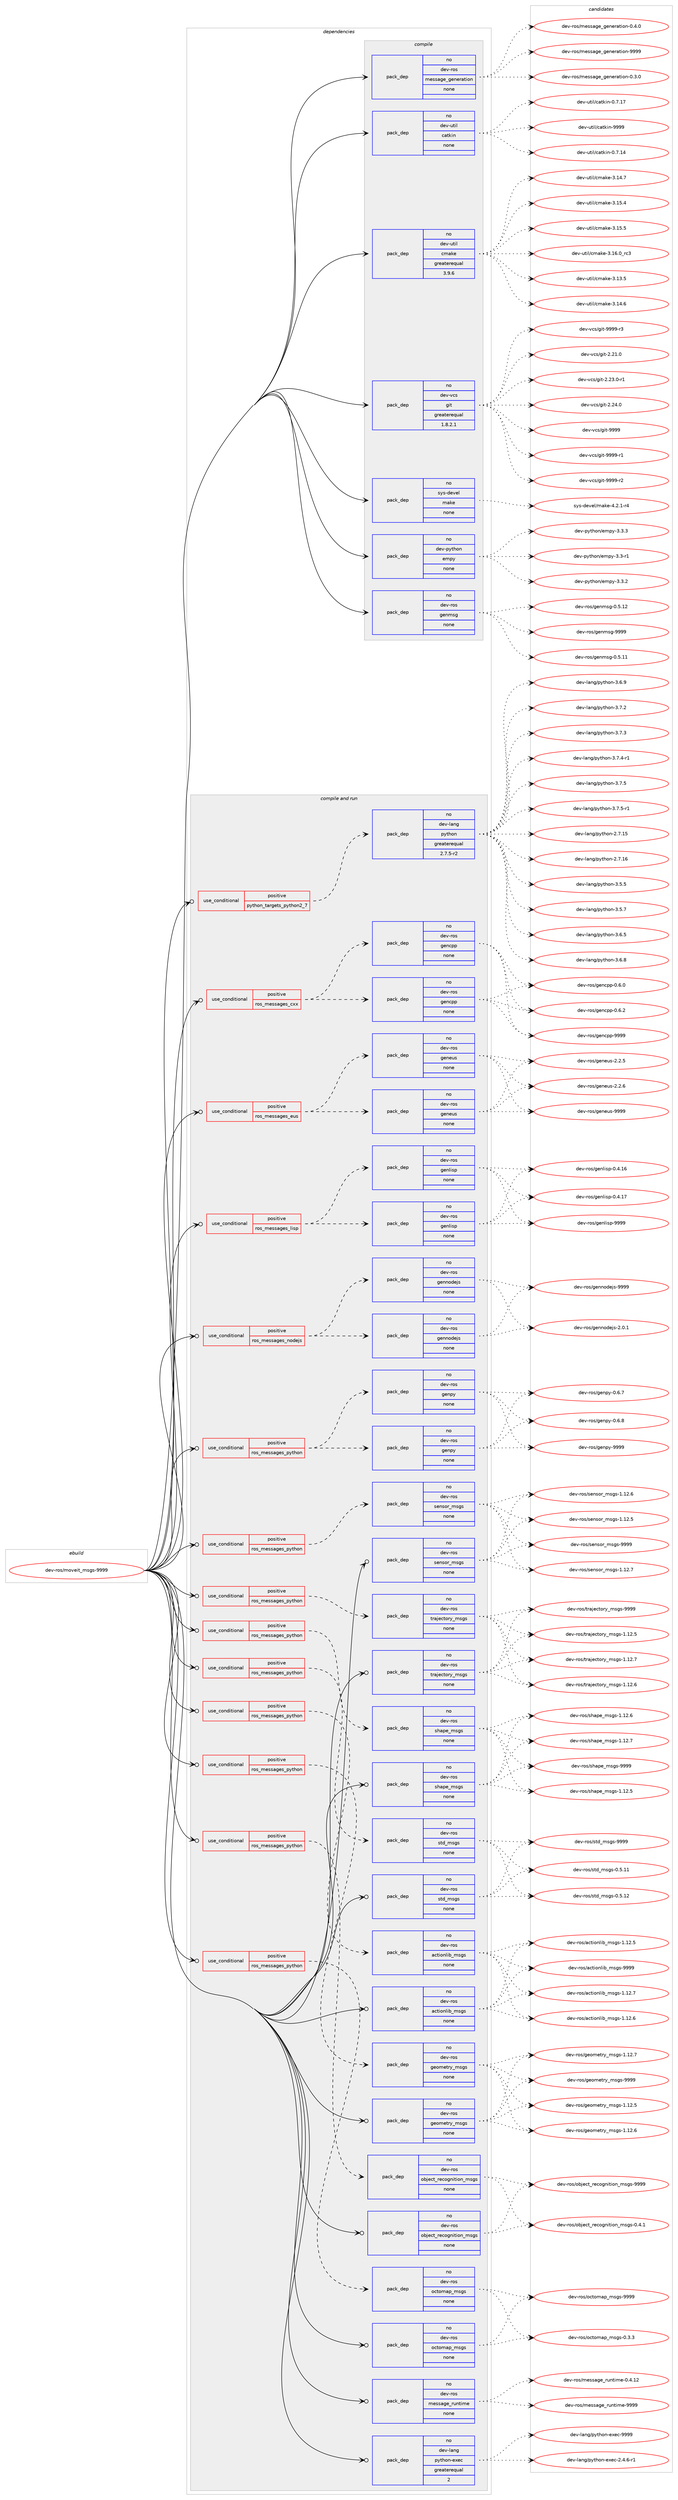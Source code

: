 digraph prolog {

# *************
# Graph options
# *************

newrank=true;
concentrate=true;
compound=true;
graph [rankdir=LR,fontname=Helvetica,fontsize=10,ranksep=1.5];#, ranksep=2.5, nodesep=0.2];
edge  [arrowhead=vee];
node  [fontname=Helvetica,fontsize=10];

# **********
# The ebuild
# **********

subgraph cluster_leftcol {
color=gray;
rank=same;
label=<<i>ebuild</i>>;
id [label="dev-ros/moveit_msgs-9999", color=red, width=4, href="../dev-ros/moveit_msgs-9999.svg"];
}

# ****************
# The dependencies
# ****************

subgraph cluster_midcol {
color=gray;
label=<<i>dependencies</i>>;
subgraph cluster_compile {
fillcolor="#eeeeee";
style=filled;
label=<<i>compile</i>>;
subgraph pack490814 {
dependency656593 [label=<<TABLE BORDER="0" CELLBORDER="1" CELLSPACING="0" CELLPADDING="4" WIDTH="220"><TR><TD ROWSPAN="6" CELLPADDING="30">pack_dep</TD></TR><TR><TD WIDTH="110">no</TD></TR><TR><TD>dev-python</TD></TR><TR><TD>empy</TD></TR><TR><TD>none</TD></TR><TR><TD></TD></TR></TABLE>>, shape=none, color=blue];
}
id:e -> dependency656593:w [weight=20,style="solid",arrowhead="vee"];
subgraph pack490815 {
dependency656594 [label=<<TABLE BORDER="0" CELLBORDER="1" CELLSPACING="0" CELLPADDING="4" WIDTH="220"><TR><TD ROWSPAN="6" CELLPADDING="30">pack_dep</TD></TR><TR><TD WIDTH="110">no</TD></TR><TR><TD>dev-ros</TD></TR><TR><TD>genmsg</TD></TR><TR><TD>none</TD></TR><TR><TD></TD></TR></TABLE>>, shape=none, color=blue];
}
id:e -> dependency656594:w [weight=20,style="solid",arrowhead="vee"];
subgraph pack490816 {
dependency656595 [label=<<TABLE BORDER="0" CELLBORDER="1" CELLSPACING="0" CELLPADDING="4" WIDTH="220"><TR><TD ROWSPAN="6" CELLPADDING="30">pack_dep</TD></TR><TR><TD WIDTH="110">no</TD></TR><TR><TD>dev-ros</TD></TR><TR><TD>message_generation</TD></TR><TR><TD>none</TD></TR><TR><TD></TD></TR></TABLE>>, shape=none, color=blue];
}
id:e -> dependency656595:w [weight=20,style="solid",arrowhead="vee"];
subgraph pack490817 {
dependency656596 [label=<<TABLE BORDER="0" CELLBORDER="1" CELLSPACING="0" CELLPADDING="4" WIDTH="220"><TR><TD ROWSPAN="6" CELLPADDING="30">pack_dep</TD></TR><TR><TD WIDTH="110">no</TD></TR><TR><TD>dev-util</TD></TR><TR><TD>catkin</TD></TR><TR><TD>none</TD></TR><TR><TD></TD></TR></TABLE>>, shape=none, color=blue];
}
id:e -> dependency656596:w [weight=20,style="solid",arrowhead="vee"];
subgraph pack490818 {
dependency656597 [label=<<TABLE BORDER="0" CELLBORDER="1" CELLSPACING="0" CELLPADDING="4" WIDTH="220"><TR><TD ROWSPAN="6" CELLPADDING="30">pack_dep</TD></TR><TR><TD WIDTH="110">no</TD></TR><TR><TD>dev-util</TD></TR><TR><TD>cmake</TD></TR><TR><TD>greaterequal</TD></TR><TR><TD>3.9.6</TD></TR></TABLE>>, shape=none, color=blue];
}
id:e -> dependency656597:w [weight=20,style="solid",arrowhead="vee"];
subgraph pack490819 {
dependency656598 [label=<<TABLE BORDER="0" CELLBORDER="1" CELLSPACING="0" CELLPADDING="4" WIDTH="220"><TR><TD ROWSPAN="6" CELLPADDING="30">pack_dep</TD></TR><TR><TD WIDTH="110">no</TD></TR><TR><TD>dev-vcs</TD></TR><TR><TD>git</TD></TR><TR><TD>greaterequal</TD></TR><TR><TD>1.8.2.1</TD></TR></TABLE>>, shape=none, color=blue];
}
id:e -> dependency656598:w [weight=20,style="solid",arrowhead="vee"];
subgraph pack490820 {
dependency656599 [label=<<TABLE BORDER="0" CELLBORDER="1" CELLSPACING="0" CELLPADDING="4" WIDTH="220"><TR><TD ROWSPAN="6" CELLPADDING="30">pack_dep</TD></TR><TR><TD WIDTH="110">no</TD></TR><TR><TD>sys-devel</TD></TR><TR><TD>make</TD></TR><TR><TD>none</TD></TR><TR><TD></TD></TR></TABLE>>, shape=none, color=blue];
}
id:e -> dependency656599:w [weight=20,style="solid",arrowhead="vee"];
}
subgraph cluster_compileandrun {
fillcolor="#eeeeee";
style=filled;
label=<<i>compile and run</i>>;
subgraph cond153873 {
dependency656600 [label=<<TABLE BORDER="0" CELLBORDER="1" CELLSPACING="0" CELLPADDING="4"><TR><TD ROWSPAN="3" CELLPADDING="10">use_conditional</TD></TR><TR><TD>positive</TD></TR><TR><TD>python_targets_python2_7</TD></TR></TABLE>>, shape=none, color=red];
subgraph pack490821 {
dependency656601 [label=<<TABLE BORDER="0" CELLBORDER="1" CELLSPACING="0" CELLPADDING="4" WIDTH="220"><TR><TD ROWSPAN="6" CELLPADDING="30">pack_dep</TD></TR><TR><TD WIDTH="110">no</TD></TR><TR><TD>dev-lang</TD></TR><TR><TD>python</TD></TR><TR><TD>greaterequal</TD></TR><TR><TD>2.7.5-r2</TD></TR></TABLE>>, shape=none, color=blue];
}
dependency656600:e -> dependency656601:w [weight=20,style="dashed",arrowhead="vee"];
}
id:e -> dependency656600:w [weight=20,style="solid",arrowhead="odotvee"];
subgraph cond153874 {
dependency656602 [label=<<TABLE BORDER="0" CELLBORDER="1" CELLSPACING="0" CELLPADDING="4"><TR><TD ROWSPAN="3" CELLPADDING="10">use_conditional</TD></TR><TR><TD>positive</TD></TR><TR><TD>ros_messages_cxx</TD></TR></TABLE>>, shape=none, color=red];
subgraph pack490822 {
dependency656603 [label=<<TABLE BORDER="0" CELLBORDER="1" CELLSPACING="0" CELLPADDING="4" WIDTH="220"><TR><TD ROWSPAN="6" CELLPADDING="30">pack_dep</TD></TR><TR><TD WIDTH="110">no</TD></TR><TR><TD>dev-ros</TD></TR><TR><TD>gencpp</TD></TR><TR><TD>none</TD></TR><TR><TD></TD></TR></TABLE>>, shape=none, color=blue];
}
dependency656602:e -> dependency656603:w [weight=20,style="dashed",arrowhead="vee"];
subgraph pack490823 {
dependency656604 [label=<<TABLE BORDER="0" CELLBORDER="1" CELLSPACING="0" CELLPADDING="4" WIDTH="220"><TR><TD ROWSPAN="6" CELLPADDING="30">pack_dep</TD></TR><TR><TD WIDTH="110">no</TD></TR><TR><TD>dev-ros</TD></TR><TR><TD>gencpp</TD></TR><TR><TD>none</TD></TR><TR><TD></TD></TR></TABLE>>, shape=none, color=blue];
}
dependency656602:e -> dependency656604:w [weight=20,style="dashed",arrowhead="vee"];
}
id:e -> dependency656602:w [weight=20,style="solid",arrowhead="odotvee"];
subgraph cond153875 {
dependency656605 [label=<<TABLE BORDER="0" CELLBORDER="1" CELLSPACING="0" CELLPADDING="4"><TR><TD ROWSPAN="3" CELLPADDING="10">use_conditional</TD></TR><TR><TD>positive</TD></TR><TR><TD>ros_messages_eus</TD></TR></TABLE>>, shape=none, color=red];
subgraph pack490824 {
dependency656606 [label=<<TABLE BORDER="0" CELLBORDER="1" CELLSPACING="0" CELLPADDING="4" WIDTH="220"><TR><TD ROWSPAN="6" CELLPADDING="30">pack_dep</TD></TR><TR><TD WIDTH="110">no</TD></TR><TR><TD>dev-ros</TD></TR><TR><TD>geneus</TD></TR><TR><TD>none</TD></TR><TR><TD></TD></TR></TABLE>>, shape=none, color=blue];
}
dependency656605:e -> dependency656606:w [weight=20,style="dashed",arrowhead="vee"];
subgraph pack490825 {
dependency656607 [label=<<TABLE BORDER="0" CELLBORDER="1" CELLSPACING="0" CELLPADDING="4" WIDTH="220"><TR><TD ROWSPAN="6" CELLPADDING="30">pack_dep</TD></TR><TR><TD WIDTH="110">no</TD></TR><TR><TD>dev-ros</TD></TR><TR><TD>geneus</TD></TR><TR><TD>none</TD></TR><TR><TD></TD></TR></TABLE>>, shape=none, color=blue];
}
dependency656605:e -> dependency656607:w [weight=20,style="dashed",arrowhead="vee"];
}
id:e -> dependency656605:w [weight=20,style="solid",arrowhead="odotvee"];
subgraph cond153876 {
dependency656608 [label=<<TABLE BORDER="0" CELLBORDER="1" CELLSPACING="0" CELLPADDING="4"><TR><TD ROWSPAN="3" CELLPADDING="10">use_conditional</TD></TR><TR><TD>positive</TD></TR><TR><TD>ros_messages_lisp</TD></TR></TABLE>>, shape=none, color=red];
subgraph pack490826 {
dependency656609 [label=<<TABLE BORDER="0" CELLBORDER="1" CELLSPACING="0" CELLPADDING="4" WIDTH="220"><TR><TD ROWSPAN="6" CELLPADDING="30">pack_dep</TD></TR><TR><TD WIDTH="110">no</TD></TR><TR><TD>dev-ros</TD></TR><TR><TD>genlisp</TD></TR><TR><TD>none</TD></TR><TR><TD></TD></TR></TABLE>>, shape=none, color=blue];
}
dependency656608:e -> dependency656609:w [weight=20,style="dashed",arrowhead="vee"];
subgraph pack490827 {
dependency656610 [label=<<TABLE BORDER="0" CELLBORDER="1" CELLSPACING="0" CELLPADDING="4" WIDTH="220"><TR><TD ROWSPAN="6" CELLPADDING="30">pack_dep</TD></TR><TR><TD WIDTH="110">no</TD></TR><TR><TD>dev-ros</TD></TR><TR><TD>genlisp</TD></TR><TR><TD>none</TD></TR><TR><TD></TD></TR></TABLE>>, shape=none, color=blue];
}
dependency656608:e -> dependency656610:w [weight=20,style="dashed",arrowhead="vee"];
}
id:e -> dependency656608:w [weight=20,style="solid",arrowhead="odotvee"];
subgraph cond153877 {
dependency656611 [label=<<TABLE BORDER="0" CELLBORDER="1" CELLSPACING="0" CELLPADDING="4"><TR><TD ROWSPAN="3" CELLPADDING="10">use_conditional</TD></TR><TR><TD>positive</TD></TR><TR><TD>ros_messages_nodejs</TD></TR></TABLE>>, shape=none, color=red];
subgraph pack490828 {
dependency656612 [label=<<TABLE BORDER="0" CELLBORDER="1" CELLSPACING="0" CELLPADDING="4" WIDTH="220"><TR><TD ROWSPAN="6" CELLPADDING="30">pack_dep</TD></TR><TR><TD WIDTH="110">no</TD></TR><TR><TD>dev-ros</TD></TR><TR><TD>gennodejs</TD></TR><TR><TD>none</TD></TR><TR><TD></TD></TR></TABLE>>, shape=none, color=blue];
}
dependency656611:e -> dependency656612:w [weight=20,style="dashed",arrowhead="vee"];
subgraph pack490829 {
dependency656613 [label=<<TABLE BORDER="0" CELLBORDER="1" CELLSPACING="0" CELLPADDING="4" WIDTH="220"><TR><TD ROWSPAN="6" CELLPADDING="30">pack_dep</TD></TR><TR><TD WIDTH="110">no</TD></TR><TR><TD>dev-ros</TD></TR><TR><TD>gennodejs</TD></TR><TR><TD>none</TD></TR><TR><TD></TD></TR></TABLE>>, shape=none, color=blue];
}
dependency656611:e -> dependency656613:w [weight=20,style="dashed",arrowhead="vee"];
}
id:e -> dependency656611:w [weight=20,style="solid",arrowhead="odotvee"];
subgraph cond153878 {
dependency656614 [label=<<TABLE BORDER="0" CELLBORDER="1" CELLSPACING="0" CELLPADDING="4"><TR><TD ROWSPAN="3" CELLPADDING="10">use_conditional</TD></TR><TR><TD>positive</TD></TR><TR><TD>ros_messages_python</TD></TR></TABLE>>, shape=none, color=red];
subgraph pack490830 {
dependency656615 [label=<<TABLE BORDER="0" CELLBORDER="1" CELLSPACING="0" CELLPADDING="4" WIDTH="220"><TR><TD ROWSPAN="6" CELLPADDING="30">pack_dep</TD></TR><TR><TD WIDTH="110">no</TD></TR><TR><TD>dev-ros</TD></TR><TR><TD>actionlib_msgs</TD></TR><TR><TD>none</TD></TR><TR><TD></TD></TR></TABLE>>, shape=none, color=blue];
}
dependency656614:e -> dependency656615:w [weight=20,style="dashed",arrowhead="vee"];
}
id:e -> dependency656614:w [weight=20,style="solid",arrowhead="odotvee"];
subgraph cond153879 {
dependency656616 [label=<<TABLE BORDER="0" CELLBORDER="1" CELLSPACING="0" CELLPADDING="4"><TR><TD ROWSPAN="3" CELLPADDING="10">use_conditional</TD></TR><TR><TD>positive</TD></TR><TR><TD>ros_messages_python</TD></TR></TABLE>>, shape=none, color=red];
subgraph pack490831 {
dependency656617 [label=<<TABLE BORDER="0" CELLBORDER="1" CELLSPACING="0" CELLPADDING="4" WIDTH="220"><TR><TD ROWSPAN="6" CELLPADDING="30">pack_dep</TD></TR><TR><TD WIDTH="110">no</TD></TR><TR><TD>dev-ros</TD></TR><TR><TD>genpy</TD></TR><TR><TD>none</TD></TR><TR><TD></TD></TR></TABLE>>, shape=none, color=blue];
}
dependency656616:e -> dependency656617:w [weight=20,style="dashed",arrowhead="vee"];
subgraph pack490832 {
dependency656618 [label=<<TABLE BORDER="0" CELLBORDER="1" CELLSPACING="0" CELLPADDING="4" WIDTH="220"><TR><TD ROWSPAN="6" CELLPADDING="30">pack_dep</TD></TR><TR><TD WIDTH="110">no</TD></TR><TR><TD>dev-ros</TD></TR><TR><TD>genpy</TD></TR><TR><TD>none</TD></TR><TR><TD></TD></TR></TABLE>>, shape=none, color=blue];
}
dependency656616:e -> dependency656618:w [weight=20,style="dashed",arrowhead="vee"];
}
id:e -> dependency656616:w [weight=20,style="solid",arrowhead="odotvee"];
subgraph cond153880 {
dependency656619 [label=<<TABLE BORDER="0" CELLBORDER="1" CELLSPACING="0" CELLPADDING="4"><TR><TD ROWSPAN="3" CELLPADDING="10">use_conditional</TD></TR><TR><TD>positive</TD></TR><TR><TD>ros_messages_python</TD></TR></TABLE>>, shape=none, color=red];
subgraph pack490833 {
dependency656620 [label=<<TABLE BORDER="0" CELLBORDER="1" CELLSPACING="0" CELLPADDING="4" WIDTH="220"><TR><TD ROWSPAN="6" CELLPADDING="30">pack_dep</TD></TR><TR><TD WIDTH="110">no</TD></TR><TR><TD>dev-ros</TD></TR><TR><TD>geometry_msgs</TD></TR><TR><TD>none</TD></TR><TR><TD></TD></TR></TABLE>>, shape=none, color=blue];
}
dependency656619:e -> dependency656620:w [weight=20,style="dashed",arrowhead="vee"];
}
id:e -> dependency656619:w [weight=20,style="solid",arrowhead="odotvee"];
subgraph cond153881 {
dependency656621 [label=<<TABLE BORDER="0" CELLBORDER="1" CELLSPACING="0" CELLPADDING="4"><TR><TD ROWSPAN="3" CELLPADDING="10">use_conditional</TD></TR><TR><TD>positive</TD></TR><TR><TD>ros_messages_python</TD></TR></TABLE>>, shape=none, color=red];
subgraph pack490834 {
dependency656622 [label=<<TABLE BORDER="0" CELLBORDER="1" CELLSPACING="0" CELLPADDING="4" WIDTH="220"><TR><TD ROWSPAN="6" CELLPADDING="30">pack_dep</TD></TR><TR><TD WIDTH="110">no</TD></TR><TR><TD>dev-ros</TD></TR><TR><TD>object_recognition_msgs</TD></TR><TR><TD>none</TD></TR><TR><TD></TD></TR></TABLE>>, shape=none, color=blue];
}
dependency656621:e -> dependency656622:w [weight=20,style="dashed",arrowhead="vee"];
}
id:e -> dependency656621:w [weight=20,style="solid",arrowhead="odotvee"];
subgraph cond153882 {
dependency656623 [label=<<TABLE BORDER="0" CELLBORDER="1" CELLSPACING="0" CELLPADDING="4"><TR><TD ROWSPAN="3" CELLPADDING="10">use_conditional</TD></TR><TR><TD>positive</TD></TR><TR><TD>ros_messages_python</TD></TR></TABLE>>, shape=none, color=red];
subgraph pack490835 {
dependency656624 [label=<<TABLE BORDER="0" CELLBORDER="1" CELLSPACING="0" CELLPADDING="4" WIDTH="220"><TR><TD ROWSPAN="6" CELLPADDING="30">pack_dep</TD></TR><TR><TD WIDTH="110">no</TD></TR><TR><TD>dev-ros</TD></TR><TR><TD>octomap_msgs</TD></TR><TR><TD>none</TD></TR><TR><TD></TD></TR></TABLE>>, shape=none, color=blue];
}
dependency656623:e -> dependency656624:w [weight=20,style="dashed",arrowhead="vee"];
}
id:e -> dependency656623:w [weight=20,style="solid",arrowhead="odotvee"];
subgraph cond153883 {
dependency656625 [label=<<TABLE BORDER="0" CELLBORDER="1" CELLSPACING="0" CELLPADDING="4"><TR><TD ROWSPAN="3" CELLPADDING="10">use_conditional</TD></TR><TR><TD>positive</TD></TR><TR><TD>ros_messages_python</TD></TR></TABLE>>, shape=none, color=red];
subgraph pack490836 {
dependency656626 [label=<<TABLE BORDER="0" CELLBORDER="1" CELLSPACING="0" CELLPADDING="4" WIDTH="220"><TR><TD ROWSPAN="6" CELLPADDING="30">pack_dep</TD></TR><TR><TD WIDTH="110">no</TD></TR><TR><TD>dev-ros</TD></TR><TR><TD>sensor_msgs</TD></TR><TR><TD>none</TD></TR><TR><TD></TD></TR></TABLE>>, shape=none, color=blue];
}
dependency656625:e -> dependency656626:w [weight=20,style="dashed",arrowhead="vee"];
}
id:e -> dependency656625:w [weight=20,style="solid",arrowhead="odotvee"];
subgraph cond153884 {
dependency656627 [label=<<TABLE BORDER="0" CELLBORDER="1" CELLSPACING="0" CELLPADDING="4"><TR><TD ROWSPAN="3" CELLPADDING="10">use_conditional</TD></TR><TR><TD>positive</TD></TR><TR><TD>ros_messages_python</TD></TR></TABLE>>, shape=none, color=red];
subgraph pack490837 {
dependency656628 [label=<<TABLE BORDER="0" CELLBORDER="1" CELLSPACING="0" CELLPADDING="4" WIDTH="220"><TR><TD ROWSPAN="6" CELLPADDING="30">pack_dep</TD></TR><TR><TD WIDTH="110">no</TD></TR><TR><TD>dev-ros</TD></TR><TR><TD>shape_msgs</TD></TR><TR><TD>none</TD></TR><TR><TD></TD></TR></TABLE>>, shape=none, color=blue];
}
dependency656627:e -> dependency656628:w [weight=20,style="dashed",arrowhead="vee"];
}
id:e -> dependency656627:w [weight=20,style="solid",arrowhead="odotvee"];
subgraph cond153885 {
dependency656629 [label=<<TABLE BORDER="0" CELLBORDER="1" CELLSPACING="0" CELLPADDING="4"><TR><TD ROWSPAN="3" CELLPADDING="10">use_conditional</TD></TR><TR><TD>positive</TD></TR><TR><TD>ros_messages_python</TD></TR></TABLE>>, shape=none, color=red];
subgraph pack490838 {
dependency656630 [label=<<TABLE BORDER="0" CELLBORDER="1" CELLSPACING="0" CELLPADDING="4" WIDTH="220"><TR><TD ROWSPAN="6" CELLPADDING="30">pack_dep</TD></TR><TR><TD WIDTH="110">no</TD></TR><TR><TD>dev-ros</TD></TR><TR><TD>std_msgs</TD></TR><TR><TD>none</TD></TR><TR><TD></TD></TR></TABLE>>, shape=none, color=blue];
}
dependency656629:e -> dependency656630:w [weight=20,style="dashed",arrowhead="vee"];
}
id:e -> dependency656629:w [weight=20,style="solid",arrowhead="odotvee"];
subgraph cond153886 {
dependency656631 [label=<<TABLE BORDER="0" CELLBORDER="1" CELLSPACING="0" CELLPADDING="4"><TR><TD ROWSPAN="3" CELLPADDING="10">use_conditional</TD></TR><TR><TD>positive</TD></TR><TR><TD>ros_messages_python</TD></TR></TABLE>>, shape=none, color=red];
subgraph pack490839 {
dependency656632 [label=<<TABLE BORDER="0" CELLBORDER="1" CELLSPACING="0" CELLPADDING="4" WIDTH="220"><TR><TD ROWSPAN="6" CELLPADDING="30">pack_dep</TD></TR><TR><TD WIDTH="110">no</TD></TR><TR><TD>dev-ros</TD></TR><TR><TD>trajectory_msgs</TD></TR><TR><TD>none</TD></TR><TR><TD></TD></TR></TABLE>>, shape=none, color=blue];
}
dependency656631:e -> dependency656632:w [weight=20,style="dashed",arrowhead="vee"];
}
id:e -> dependency656631:w [weight=20,style="solid",arrowhead="odotvee"];
subgraph pack490840 {
dependency656633 [label=<<TABLE BORDER="0" CELLBORDER="1" CELLSPACING="0" CELLPADDING="4" WIDTH="220"><TR><TD ROWSPAN="6" CELLPADDING="30">pack_dep</TD></TR><TR><TD WIDTH="110">no</TD></TR><TR><TD>dev-lang</TD></TR><TR><TD>python-exec</TD></TR><TR><TD>greaterequal</TD></TR><TR><TD>2</TD></TR></TABLE>>, shape=none, color=blue];
}
id:e -> dependency656633:w [weight=20,style="solid",arrowhead="odotvee"];
subgraph pack490841 {
dependency656634 [label=<<TABLE BORDER="0" CELLBORDER="1" CELLSPACING="0" CELLPADDING="4" WIDTH="220"><TR><TD ROWSPAN="6" CELLPADDING="30">pack_dep</TD></TR><TR><TD WIDTH="110">no</TD></TR><TR><TD>dev-ros</TD></TR><TR><TD>actionlib_msgs</TD></TR><TR><TD>none</TD></TR><TR><TD></TD></TR></TABLE>>, shape=none, color=blue];
}
id:e -> dependency656634:w [weight=20,style="solid",arrowhead="odotvee"];
subgraph pack490842 {
dependency656635 [label=<<TABLE BORDER="0" CELLBORDER="1" CELLSPACING="0" CELLPADDING="4" WIDTH="220"><TR><TD ROWSPAN="6" CELLPADDING="30">pack_dep</TD></TR><TR><TD WIDTH="110">no</TD></TR><TR><TD>dev-ros</TD></TR><TR><TD>geometry_msgs</TD></TR><TR><TD>none</TD></TR><TR><TD></TD></TR></TABLE>>, shape=none, color=blue];
}
id:e -> dependency656635:w [weight=20,style="solid",arrowhead="odotvee"];
subgraph pack490843 {
dependency656636 [label=<<TABLE BORDER="0" CELLBORDER="1" CELLSPACING="0" CELLPADDING="4" WIDTH="220"><TR><TD ROWSPAN="6" CELLPADDING="30">pack_dep</TD></TR><TR><TD WIDTH="110">no</TD></TR><TR><TD>dev-ros</TD></TR><TR><TD>message_runtime</TD></TR><TR><TD>none</TD></TR><TR><TD></TD></TR></TABLE>>, shape=none, color=blue];
}
id:e -> dependency656636:w [weight=20,style="solid",arrowhead="odotvee"];
subgraph pack490844 {
dependency656637 [label=<<TABLE BORDER="0" CELLBORDER="1" CELLSPACING="0" CELLPADDING="4" WIDTH="220"><TR><TD ROWSPAN="6" CELLPADDING="30">pack_dep</TD></TR><TR><TD WIDTH="110">no</TD></TR><TR><TD>dev-ros</TD></TR><TR><TD>object_recognition_msgs</TD></TR><TR><TD>none</TD></TR><TR><TD></TD></TR></TABLE>>, shape=none, color=blue];
}
id:e -> dependency656637:w [weight=20,style="solid",arrowhead="odotvee"];
subgraph pack490845 {
dependency656638 [label=<<TABLE BORDER="0" CELLBORDER="1" CELLSPACING="0" CELLPADDING="4" WIDTH="220"><TR><TD ROWSPAN="6" CELLPADDING="30">pack_dep</TD></TR><TR><TD WIDTH="110">no</TD></TR><TR><TD>dev-ros</TD></TR><TR><TD>octomap_msgs</TD></TR><TR><TD>none</TD></TR><TR><TD></TD></TR></TABLE>>, shape=none, color=blue];
}
id:e -> dependency656638:w [weight=20,style="solid",arrowhead="odotvee"];
subgraph pack490846 {
dependency656639 [label=<<TABLE BORDER="0" CELLBORDER="1" CELLSPACING="0" CELLPADDING="4" WIDTH="220"><TR><TD ROWSPAN="6" CELLPADDING="30">pack_dep</TD></TR><TR><TD WIDTH="110">no</TD></TR><TR><TD>dev-ros</TD></TR><TR><TD>sensor_msgs</TD></TR><TR><TD>none</TD></TR><TR><TD></TD></TR></TABLE>>, shape=none, color=blue];
}
id:e -> dependency656639:w [weight=20,style="solid",arrowhead="odotvee"];
subgraph pack490847 {
dependency656640 [label=<<TABLE BORDER="0" CELLBORDER="1" CELLSPACING="0" CELLPADDING="4" WIDTH="220"><TR><TD ROWSPAN="6" CELLPADDING="30">pack_dep</TD></TR><TR><TD WIDTH="110">no</TD></TR><TR><TD>dev-ros</TD></TR><TR><TD>shape_msgs</TD></TR><TR><TD>none</TD></TR><TR><TD></TD></TR></TABLE>>, shape=none, color=blue];
}
id:e -> dependency656640:w [weight=20,style="solid",arrowhead="odotvee"];
subgraph pack490848 {
dependency656641 [label=<<TABLE BORDER="0" CELLBORDER="1" CELLSPACING="0" CELLPADDING="4" WIDTH="220"><TR><TD ROWSPAN="6" CELLPADDING="30">pack_dep</TD></TR><TR><TD WIDTH="110">no</TD></TR><TR><TD>dev-ros</TD></TR><TR><TD>std_msgs</TD></TR><TR><TD>none</TD></TR><TR><TD></TD></TR></TABLE>>, shape=none, color=blue];
}
id:e -> dependency656641:w [weight=20,style="solid",arrowhead="odotvee"];
subgraph pack490849 {
dependency656642 [label=<<TABLE BORDER="0" CELLBORDER="1" CELLSPACING="0" CELLPADDING="4" WIDTH="220"><TR><TD ROWSPAN="6" CELLPADDING="30">pack_dep</TD></TR><TR><TD WIDTH="110">no</TD></TR><TR><TD>dev-ros</TD></TR><TR><TD>trajectory_msgs</TD></TR><TR><TD>none</TD></TR><TR><TD></TD></TR></TABLE>>, shape=none, color=blue];
}
id:e -> dependency656642:w [weight=20,style="solid",arrowhead="odotvee"];
}
subgraph cluster_run {
fillcolor="#eeeeee";
style=filled;
label=<<i>run</i>>;
}
}

# **************
# The candidates
# **************

subgraph cluster_choices {
rank=same;
color=gray;
label=<<i>candidates</i>>;

subgraph choice490814 {
color=black;
nodesep=1;
choice1001011184511212111610411111047101109112121455146514511449 [label="dev-python/empy-3.3-r1", color=red, width=4,href="../dev-python/empy-3.3-r1.svg"];
choice1001011184511212111610411111047101109112121455146514650 [label="dev-python/empy-3.3.2", color=red, width=4,href="../dev-python/empy-3.3.2.svg"];
choice1001011184511212111610411111047101109112121455146514651 [label="dev-python/empy-3.3.3", color=red, width=4,href="../dev-python/empy-3.3.3.svg"];
dependency656593:e -> choice1001011184511212111610411111047101109112121455146514511449:w [style=dotted,weight="100"];
dependency656593:e -> choice1001011184511212111610411111047101109112121455146514650:w [style=dotted,weight="100"];
dependency656593:e -> choice1001011184511212111610411111047101109112121455146514651:w [style=dotted,weight="100"];
}
subgraph choice490815 {
color=black;
nodesep=1;
choice100101118451141111154710310111010911510345484653464949 [label="dev-ros/genmsg-0.5.11", color=red, width=4,href="../dev-ros/genmsg-0.5.11.svg"];
choice100101118451141111154710310111010911510345484653464950 [label="dev-ros/genmsg-0.5.12", color=red, width=4,href="../dev-ros/genmsg-0.5.12.svg"];
choice10010111845114111115471031011101091151034557575757 [label="dev-ros/genmsg-9999", color=red, width=4,href="../dev-ros/genmsg-9999.svg"];
dependency656594:e -> choice100101118451141111154710310111010911510345484653464949:w [style=dotted,weight="100"];
dependency656594:e -> choice100101118451141111154710310111010911510345484653464950:w [style=dotted,weight="100"];
dependency656594:e -> choice10010111845114111115471031011101091151034557575757:w [style=dotted,weight="100"];
}
subgraph choice490816 {
color=black;
nodesep=1;
choice1001011184511411111547109101115115971031019510310111010111497116105111110454846514648 [label="dev-ros/message_generation-0.3.0", color=red, width=4,href="../dev-ros/message_generation-0.3.0.svg"];
choice1001011184511411111547109101115115971031019510310111010111497116105111110454846524648 [label="dev-ros/message_generation-0.4.0", color=red, width=4,href="../dev-ros/message_generation-0.4.0.svg"];
choice10010111845114111115471091011151159710310195103101110101114971161051111104557575757 [label="dev-ros/message_generation-9999", color=red, width=4,href="../dev-ros/message_generation-9999.svg"];
dependency656595:e -> choice1001011184511411111547109101115115971031019510310111010111497116105111110454846514648:w [style=dotted,weight="100"];
dependency656595:e -> choice1001011184511411111547109101115115971031019510310111010111497116105111110454846524648:w [style=dotted,weight="100"];
dependency656595:e -> choice10010111845114111115471091011151159710310195103101110101114971161051111104557575757:w [style=dotted,weight="100"];
}
subgraph choice490817 {
color=black;
nodesep=1;
choice1001011184511711610510847999711610710511045484655464952 [label="dev-util/catkin-0.7.14", color=red, width=4,href="../dev-util/catkin-0.7.14.svg"];
choice1001011184511711610510847999711610710511045484655464955 [label="dev-util/catkin-0.7.17", color=red, width=4,href="../dev-util/catkin-0.7.17.svg"];
choice100101118451171161051084799971161071051104557575757 [label="dev-util/catkin-9999", color=red, width=4,href="../dev-util/catkin-9999.svg"];
dependency656596:e -> choice1001011184511711610510847999711610710511045484655464952:w [style=dotted,weight="100"];
dependency656596:e -> choice1001011184511711610510847999711610710511045484655464955:w [style=dotted,weight="100"];
dependency656596:e -> choice100101118451171161051084799971161071051104557575757:w [style=dotted,weight="100"];
}
subgraph choice490818 {
color=black;
nodesep=1;
choice1001011184511711610510847991099710710145514649514653 [label="dev-util/cmake-3.13.5", color=red, width=4,href="../dev-util/cmake-3.13.5.svg"];
choice1001011184511711610510847991099710710145514649524654 [label="dev-util/cmake-3.14.6", color=red, width=4,href="../dev-util/cmake-3.14.6.svg"];
choice1001011184511711610510847991099710710145514649524655 [label="dev-util/cmake-3.14.7", color=red, width=4,href="../dev-util/cmake-3.14.7.svg"];
choice1001011184511711610510847991099710710145514649534652 [label="dev-util/cmake-3.15.4", color=red, width=4,href="../dev-util/cmake-3.15.4.svg"];
choice1001011184511711610510847991099710710145514649534653 [label="dev-util/cmake-3.15.5", color=red, width=4,href="../dev-util/cmake-3.15.5.svg"];
choice1001011184511711610510847991099710710145514649544648951149951 [label="dev-util/cmake-3.16.0_rc3", color=red, width=4,href="../dev-util/cmake-3.16.0_rc3.svg"];
dependency656597:e -> choice1001011184511711610510847991099710710145514649514653:w [style=dotted,weight="100"];
dependency656597:e -> choice1001011184511711610510847991099710710145514649524654:w [style=dotted,weight="100"];
dependency656597:e -> choice1001011184511711610510847991099710710145514649524655:w [style=dotted,weight="100"];
dependency656597:e -> choice1001011184511711610510847991099710710145514649534652:w [style=dotted,weight="100"];
dependency656597:e -> choice1001011184511711610510847991099710710145514649534653:w [style=dotted,weight="100"];
dependency656597:e -> choice1001011184511711610510847991099710710145514649544648951149951:w [style=dotted,weight="100"];
}
subgraph choice490819 {
color=black;
nodesep=1;
choice10010111845118991154710310511645504650494648 [label="dev-vcs/git-2.21.0", color=red, width=4,href="../dev-vcs/git-2.21.0.svg"];
choice100101118451189911547103105116455046505146484511449 [label="dev-vcs/git-2.23.0-r1", color=red, width=4,href="../dev-vcs/git-2.23.0-r1.svg"];
choice10010111845118991154710310511645504650524648 [label="dev-vcs/git-2.24.0", color=red, width=4,href="../dev-vcs/git-2.24.0.svg"];
choice1001011184511899115471031051164557575757 [label="dev-vcs/git-9999", color=red, width=4,href="../dev-vcs/git-9999.svg"];
choice10010111845118991154710310511645575757574511449 [label="dev-vcs/git-9999-r1", color=red, width=4,href="../dev-vcs/git-9999-r1.svg"];
choice10010111845118991154710310511645575757574511450 [label="dev-vcs/git-9999-r2", color=red, width=4,href="../dev-vcs/git-9999-r2.svg"];
choice10010111845118991154710310511645575757574511451 [label="dev-vcs/git-9999-r3", color=red, width=4,href="../dev-vcs/git-9999-r3.svg"];
dependency656598:e -> choice10010111845118991154710310511645504650494648:w [style=dotted,weight="100"];
dependency656598:e -> choice100101118451189911547103105116455046505146484511449:w [style=dotted,weight="100"];
dependency656598:e -> choice10010111845118991154710310511645504650524648:w [style=dotted,weight="100"];
dependency656598:e -> choice1001011184511899115471031051164557575757:w [style=dotted,weight="100"];
dependency656598:e -> choice10010111845118991154710310511645575757574511449:w [style=dotted,weight="100"];
dependency656598:e -> choice10010111845118991154710310511645575757574511450:w [style=dotted,weight="100"];
dependency656598:e -> choice10010111845118991154710310511645575757574511451:w [style=dotted,weight="100"];
}
subgraph choice490820 {
color=black;
nodesep=1;
choice1151211154510010111810110847109971071014552465046494511452 [label="sys-devel/make-4.2.1-r4", color=red, width=4,href="../sys-devel/make-4.2.1-r4.svg"];
dependency656599:e -> choice1151211154510010111810110847109971071014552465046494511452:w [style=dotted,weight="100"];
}
subgraph choice490821 {
color=black;
nodesep=1;
choice10010111845108971101034711212111610411111045504655464953 [label="dev-lang/python-2.7.15", color=red, width=4,href="../dev-lang/python-2.7.15.svg"];
choice10010111845108971101034711212111610411111045504655464954 [label="dev-lang/python-2.7.16", color=red, width=4,href="../dev-lang/python-2.7.16.svg"];
choice100101118451089711010347112121116104111110455146534653 [label="dev-lang/python-3.5.5", color=red, width=4,href="../dev-lang/python-3.5.5.svg"];
choice100101118451089711010347112121116104111110455146534655 [label="dev-lang/python-3.5.7", color=red, width=4,href="../dev-lang/python-3.5.7.svg"];
choice100101118451089711010347112121116104111110455146544653 [label="dev-lang/python-3.6.5", color=red, width=4,href="../dev-lang/python-3.6.5.svg"];
choice100101118451089711010347112121116104111110455146544656 [label="dev-lang/python-3.6.8", color=red, width=4,href="../dev-lang/python-3.6.8.svg"];
choice100101118451089711010347112121116104111110455146544657 [label="dev-lang/python-3.6.9", color=red, width=4,href="../dev-lang/python-3.6.9.svg"];
choice100101118451089711010347112121116104111110455146554650 [label="dev-lang/python-3.7.2", color=red, width=4,href="../dev-lang/python-3.7.2.svg"];
choice100101118451089711010347112121116104111110455146554651 [label="dev-lang/python-3.7.3", color=red, width=4,href="../dev-lang/python-3.7.3.svg"];
choice1001011184510897110103471121211161041111104551465546524511449 [label="dev-lang/python-3.7.4-r1", color=red, width=4,href="../dev-lang/python-3.7.4-r1.svg"];
choice100101118451089711010347112121116104111110455146554653 [label="dev-lang/python-3.7.5", color=red, width=4,href="../dev-lang/python-3.7.5.svg"];
choice1001011184510897110103471121211161041111104551465546534511449 [label="dev-lang/python-3.7.5-r1", color=red, width=4,href="../dev-lang/python-3.7.5-r1.svg"];
dependency656601:e -> choice10010111845108971101034711212111610411111045504655464953:w [style=dotted,weight="100"];
dependency656601:e -> choice10010111845108971101034711212111610411111045504655464954:w [style=dotted,weight="100"];
dependency656601:e -> choice100101118451089711010347112121116104111110455146534653:w [style=dotted,weight="100"];
dependency656601:e -> choice100101118451089711010347112121116104111110455146534655:w [style=dotted,weight="100"];
dependency656601:e -> choice100101118451089711010347112121116104111110455146544653:w [style=dotted,weight="100"];
dependency656601:e -> choice100101118451089711010347112121116104111110455146544656:w [style=dotted,weight="100"];
dependency656601:e -> choice100101118451089711010347112121116104111110455146544657:w [style=dotted,weight="100"];
dependency656601:e -> choice100101118451089711010347112121116104111110455146554650:w [style=dotted,weight="100"];
dependency656601:e -> choice100101118451089711010347112121116104111110455146554651:w [style=dotted,weight="100"];
dependency656601:e -> choice1001011184510897110103471121211161041111104551465546524511449:w [style=dotted,weight="100"];
dependency656601:e -> choice100101118451089711010347112121116104111110455146554653:w [style=dotted,weight="100"];
dependency656601:e -> choice1001011184510897110103471121211161041111104551465546534511449:w [style=dotted,weight="100"];
}
subgraph choice490822 {
color=black;
nodesep=1;
choice100101118451141111154710310111099112112454846544648 [label="dev-ros/gencpp-0.6.0", color=red, width=4,href="../dev-ros/gencpp-0.6.0.svg"];
choice100101118451141111154710310111099112112454846544650 [label="dev-ros/gencpp-0.6.2", color=red, width=4,href="../dev-ros/gencpp-0.6.2.svg"];
choice1001011184511411111547103101110991121124557575757 [label="dev-ros/gencpp-9999", color=red, width=4,href="../dev-ros/gencpp-9999.svg"];
dependency656603:e -> choice100101118451141111154710310111099112112454846544648:w [style=dotted,weight="100"];
dependency656603:e -> choice100101118451141111154710310111099112112454846544650:w [style=dotted,weight="100"];
dependency656603:e -> choice1001011184511411111547103101110991121124557575757:w [style=dotted,weight="100"];
}
subgraph choice490823 {
color=black;
nodesep=1;
choice100101118451141111154710310111099112112454846544648 [label="dev-ros/gencpp-0.6.0", color=red, width=4,href="../dev-ros/gencpp-0.6.0.svg"];
choice100101118451141111154710310111099112112454846544650 [label="dev-ros/gencpp-0.6.2", color=red, width=4,href="../dev-ros/gencpp-0.6.2.svg"];
choice1001011184511411111547103101110991121124557575757 [label="dev-ros/gencpp-9999", color=red, width=4,href="../dev-ros/gencpp-9999.svg"];
dependency656604:e -> choice100101118451141111154710310111099112112454846544648:w [style=dotted,weight="100"];
dependency656604:e -> choice100101118451141111154710310111099112112454846544650:w [style=dotted,weight="100"];
dependency656604:e -> choice1001011184511411111547103101110991121124557575757:w [style=dotted,weight="100"];
}
subgraph choice490824 {
color=black;
nodesep=1;
choice1001011184511411111547103101110101117115455046504653 [label="dev-ros/geneus-2.2.5", color=red, width=4,href="../dev-ros/geneus-2.2.5.svg"];
choice1001011184511411111547103101110101117115455046504654 [label="dev-ros/geneus-2.2.6", color=red, width=4,href="../dev-ros/geneus-2.2.6.svg"];
choice10010111845114111115471031011101011171154557575757 [label="dev-ros/geneus-9999", color=red, width=4,href="../dev-ros/geneus-9999.svg"];
dependency656606:e -> choice1001011184511411111547103101110101117115455046504653:w [style=dotted,weight="100"];
dependency656606:e -> choice1001011184511411111547103101110101117115455046504654:w [style=dotted,weight="100"];
dependency656606:e -> choice10010111845114111115471031011101011171154557575757:w [style=dotted,weight="100"];
}
subgraph choice490825 {
color=black;
nodesep=1;
choice1001011184511411111547103101110101117115455046504653 [label="dev-ros/geneus-2.2.5", color=red, width=4,href="../dev-ros/geneus-2.2.5.svg"];
choice1001011184511411111547103101110101117115455046504654 [label="dev-ros/geneus-2.2.6", color=red, width=4,href="../dev-ros/geneus-2.2.6.svg"];
choice10010111845114111115471031011101011171154557575757 [label="dev-ros/geneus-9999", color=red, width=4,href="../dev-ros/geneus-9999.svg"];
dependency656607:e -> choice1001011184511411111547103101110101117115455046504653:w [style=dotted,weight="100"];
dependency656607:e -> choice1001011184511411111547103101110101117115455046504654:w [style=dotted,weight="100"];
dependency656607:e -> choice10010111845114111115471031011101011171154557575757:w [style=dotted,weight="100"];
}
subgraph choice490826 {
color=black;
nodesep=1;
choice100101118451141111154710310111010810511511245484652464954 [label="dev-ros/genlisp-0.4.16", color=red, width=4,href="../dev-ros/genlisp-0.4.16.svg"];
choice100101118451141111154710310111010810511511245484652464955 [label="dev-ros/genlisp-0.4.17", color=red, width=4,href="../dev-ros/genlisp-0.4.17.svg"];
choice10010111845114111115471031011101081051151124557575757 [label="dev-ros/genlisp-9999", color=red, width=4,href="../dev-ros/genlisp-9999.svg"];
dependency656609:e -> choice100101118451141111154710310111010810511511245484652464954:w [style=dotted,weight="100"];
dependency656609:e -> choice100101118451141111154710310111010810511511245484652464955:w [style=dotted,weight="100"];
dependency656609:e -> choice10010111845114111115471031011101081051151124557575757:w [style=dotted,weight="100"];
}
subgraph choice490827 {
color=black;
nodesep=1;
choice100101118451141111154710310111010810511511245484652464954 [label="dev-ros/genlisp-0.4.16", color=red, width=4,href="../dev-ros/genlisp-0.4.16.svg"];
choice100101118451141111154710310111010810511511245484652464955 [label="dev-ros/genlisp-0.4.17", color=red, width=4,href="../dev-ros/genlisp-0.4.17.svg"];
choice10010111845114111115471031011101081051151124557575757 [label="dev-ros/genlisp-9999", color=red, width=4,href="../dev-ros/genlisp-9999.svg"];
dependency656610:e -> choice100101118451141111154710310111010810511511245484652464954:w [style=dotted,weight="100"];
dependency656610:e -> choice100101118451141111154710310111010810511511245484652464955:w [style=dotted,weight="100"];
dependency656610:e -> choice10010111845114111115471031011101081051151124557575757:w [style=dotted,weight="100"];
}
subgraph choice490828 {
color=black;
nodesep=1;
choice1001011184511411111547103101110110111100101106115455046484649 [label="dev-ros/gennodejs-2.0.1", color=red, width=4,href="../dev-ros/gennodejs-2.0.1.svg"];
choice10010111845114111115471031011101101111001011061154557575757 [label="dev-ros/gennodejs-9999", color=red, width=4,href="../dev-ros/gennodejs-9999.svg"];
dependency656612:e -> choice1001011184511411111547103101110110111100101106115455046484649:w [style=dotted,weight="100"];
dependency656612:e -> choice10010111845114111115471031011101101111001011061154557575757:w [style=dotted,weight="100"];
}
subgraph choice490829 {
color=black;
nodesep=1;
choice1001011184511411111547103101110110111100101106115455046484649 [label="dev-ros/gennodejs-2.0.1", color=red, width=4,href="../dev-ros/gennodejs-2.0.1.svg"];
choice10010111845114111115471031011101101111001011061154557575757 [label="dev-ros/gennodejs-9999", color=red, width=4,href="../dev-ros/gennodejs-9999.svg"];
dependency656613:e -> choice1001011184511411111547103101110110111100101106115455046484649:w [style=dotted,weight="100"];
dependency656613:e -> choice10010111845114111115471031011101101111001011061154557575757:w [style=dotted,weight="100"];
}
subgraph choice490830 {
color=black;
nodesep=1;
choice10010111845114111115479799116105111110108105989510911510311545494649504653 [label="dev-ros/actionlib_msgs-1.12.5", color=red, width=4,href="../dev-ros/actionlib_msgs-1.12.5.svg"];
choice10010111845114111115479799116105111110108105989510911510311545494649504654 [label="dev-ros/actionlib_msgs-1.12.6", color=red, width=4,href="../dev-ros/actionlib_msgs-1.12.6.svg"];
choice10010111845114111115479799116105111110108105989510911510311545494649504655 [label="dev-ros/actionlib_msgs-1.12.7", color=red, width=4,href="../dev-ros/actionlib_msgs-1.12.7.svg"];
choice1001011184511411111547979911610511111010810598951091151031154557575757 [label="dev-ros/actionlib_msgs-9999", color=red, width=4,href="../dev-ros/actionlib_msgs-9999.svg"];
dependency656615:e -> choice10010111845114111115479799116105111110108105989510911510311545494649504653:w [style=dotted,weight="100"];
dependency656615:e -> choice10010111845114111115479799116105111110108105989510911510311545494649504654:w [style=dotted,weight="100"];
dependency656615:e -> choice10010111845114111115479799116105111110108105989510911510311545494649504655:w [style=dotted,weight="100"];
dependency656615:e -> choice1001011184511411111547979911610511111010810598951091151031154557575757:w [style=dotted,weight="100"];
}
subgraph choice490831 {
color=black;
nodesep=1;
choice1001011184511411111547103101110112121454846544655 [label="dev-ros/genpy-0.6.7", color=red, width=4,href="../dev-ros/genpy-0.6.7.svg"];
choice1001011184511411111547103101110112121454846544656 [label="dev-ros/genpy-0.6.8", color=red, width=4,href="../dev-ros/genpy-0.6.8.svg"];
choice10010111845114111115471031011101121214557575757 [label="dev-ros/genpy-9999", color=red, width=4,href="../dev-ros/genpy-9999.svg"];
dependency656617:e -> choice1001011184511411111547103101110112121454846544655:w [style=dotted,weight="100"];
dependency656617:e -> choice1001011184511411111547103101110112121454846544656:w [style=dotted,weight="100"];
dependency656617:e -> choice10010111845114111115471031011101121214557575757:w [style=dotted,weight="100"];
}
subgraph choice490832 {
color=black;
nodesep=1;
choice1001011184511411111547103101110112121454846544655 [label="dev-ros/genpy-0.6.7", color=red, width=4,href="../dev-ros/genpy-0.6.7.svg"];
choice1001011184511411111547103101110112121454846544656 [label="dev-ros/genpy-0.6.8", color=red, width=4,href="../dev-ros/genpy-0.6.8.svg"];
choice10010111845114111115471031011101121214557575757 [label="dev-ros/genpy-9999", color=red, width=4,href="../dev-ros/genpy-9999.svg"];
dependency656618:e -> choice1001011184511411111547103101110112121454846544655:w [style=dotted,weight="100"];
dependency656618:e -> choice1001011184511411111547103101110112121454846544656:w [style=dotted,weight="100"];
dependency656618:e -> choice10010111845114111115471031011101121214557575757:w [style=dotted,weight="100"];
}
subgraph choice490833 {
color=black;
nodesep=1;
choice10010111845114111115471031011111091011161141219510911510311545494649504653 [label="dev-ros/geometry_msgs-1.12.5", color=red, width=4,href="../dev-ros/geometry_msgs-1.12.5.svg"];
choice10010111845114111115471031011111091011161141219510911510311545494649504654 [label="dev-ros/geometry_msgs-1.12.6", color=red, width=4,href="../dev-ros/geometry_msgs-1.12.6.svg"];
choice10010111845114111115471031011111091011161141219510911510311545494649504655 [label="dev-ros/geometry_msgs-1.12.7", color=red, width=4,href="../dev-ros/geometry_msgs-1.12.7.svg"];
choice1001011184511411111547103101111109101116114121951091151031154557575757 [label="dev-ros/geometry_msgs-9999", color=red, width=4,href="../dev-ros/geometry_msgs-9999.svg"];
dependency656620:e -> choice10010111845114111115471031011111091011161141219510911510311545494649504653:w [style=dotted,weight="100"];
dependency656620:e -> choice10010111845114111115471031011111091011161141219510911510311545494649504654:w [style=dotted,weight="100"];
dependency656620:e -> choice10010111845114111115471031011111091011161141219510911510311545494649504655:w [style=dotted,weight="100"];
dependency656620:e -> choice1001011184511411111547103101111109101116114121951091151031154557575757:w [style=dotted,weight="100"];
}
subgraph choice490834 {
color=black;
nodesep=1;
choice10010111845114111115471119810610199116951141019911110311010511610511111095109115103115454846524649 [label="dev-ros/object_recognition_msgs-0.4.1", color=red, width=4,href="../dev-ros/object_recognition_msgs-0.4.1.svg"];
choice100101118451141111154711198106101991169511410199111103110105116105111110951091151031154557575757 [label="dev-ros/object_recognition_msgs-9999", color=red, width=4,href="../dev-ros/object_recognition_msgs-9999.svg"];
dependency656622:e -> choice10010111845114111115471119810610199116951141019911110311010511610511111095109115103115454846524649:w [style=dotted,weight="100"];
dependency656622:e -> choice100101118451141111154711198106101991169511410199111103110105116105111110951091151031154557575757:w [style=dotted,weight="100"];
}
subgraph choice490835 {
color=black;
nodesep=1;
choice1001011184511411111547111991161111099711295109115103115454846514651 [label="dev-ros/octomap_msgs-0.3.3", color=red, width=4,href="../dev-ros/octomap_msgs-0.3.3.svg"];
choice10010111845114111115471119911611110997112951091151031154557575757 [label="dev-ros/octomap_msgs-9999", color=red, width=4,href="../dev-ros/octomap_msgs-9999.svg"];
dependency656624:e -> choice1001011184511411111547111991161111099711295109115103115454846514651:w [style=dotted,weight="100"];
dependency656624:e -> choice10010111845114111115471119911611110997112951091151031154557575757:w [style=dotted,weight="100"];
}
subgraph choice490836 {
color=black;
nodesep=1;
choice10010111845114111115471151011101151111149510911510311545494649504653 [label="dev-ros/sensor_msgs-1.12.5", color=red, width=4,href="../dev-ros/sensor_msgs-1.12.5.svg"];
choice10010111845114111115471151011101151111149510911510311545494649504654 [label="dev-ros/sensor_msgs-1.12.6", color=red, width=4,href="../dev-ros/sensor_msgs-1.12.6.svg"];
choice10010111845114111115471151011101151111149510911510311545494649504655 [label="dev-ros/sensor_msgs-1.12.7", color=red, width=4,href="../dev-ros/sensor_msgs-1.12.7.svg"];
choice1001011184511411111547115101110115111114951091151031154557575757 [label="dev-ros/sensor_msgs-9999", color=red, width=4,href="../dev-ros/sensor_msgs-9999.svg"];
dependency656626:e -> choice10010111845114111115471151011101151111149510911510311545494649504653:w [style=dotted,weight="100"];
dependency656626:e -> choice10010111845114111115471151011101151111149510911510311545494649504654:w [style=dotted,weight="100"];
dependency656626:e -> choice10010111845114111115471151011101151111149510911510311545494649504655:w [style=dotted,weight="100"];
dependency656626:e -> choice1001011184511411111547115101110115111114951091151031154557575757:w [style=dotted,weight="100"];
}
subgraph choice490837 {
color=black;
nodesep=1;
choice1001011184511411111547115104971121019510911510311545494649504653 [label="dev-ros/shape_msgs-1.12.5", color=red, width=4,href="../dev-ros/shape_msgs-1.12.5.svg"];
choice1001011184511411111547115104971121019510911510311545494649504654 [label="dev-ros/shape_msgs-1.12.6", color=red, width=4,href="../dev-ros/shape_msgs-1.12.6.svg"];
choice1001011184511411111547115104971121019510911510311545494649504655 [label="dev-ros/shape_msgs-1.12.7", color=red, width=4,href="../dev-ros/shape_msgs-1.12.7.svg"];
choice100101118451141111154711510497112101951091151031154557575757 [label="dev-ros/shape_msgs-9999", color=red, width=4,href="../dev-ros/shape_msgs-9999.svg"];
dependency656628:e -> choice1001011184511411111547115104971121019510911510311545494649504653:w [style=dotted,weight="100"];
dependency656628:e -> choice1001011184511411111547115104971121019510911510311545494649504654:w [style=dotted,weight="100"];
dependency656628:e -> choice1001011184511411111547115104971121019510911510311545494649504655:w [style=dotted,weight="100"];
dependency656628:e -> choice100101118451141111154711510497112101951091151031154557575757:w [style=dotted,weight="100"];
}
subgraph choice490838 {
color=black;
nodesep=1;
choice10010111845114111115471151161009510911510311545484653464949 [label="dev-ros/std_msgs-0.5.11", color=red, width=4,href="../dev-ros/std_msgs-0.5.11.svg"];
choice10010111845114111115471151161009510911510311545484653464950 [label="dev-ros/std_msgs-0.5.12", color=red, width=4,href="../dev-ros/std_msgs-0.5.12.svg"];
choice1001011184511411111547115116100951091151031154557575757 [label="dev-ros/std_msgs-9999", color=red, width=4,href="../dev-ros/std_msgs-9999.svg"];
dependency656630:e -> choice10010111845114111115471151161009510911510311545484653464949:w [style=dotted,weight="100"];
dependency656630:e -> choice10010111845114111115471151161009510911510311545484653464950:w [style=dotted,weight="100"];
dependency656630:e -> choice1001011184511411111547115116100951091151031154557575757:w [style=dotted,weight="100"];
}
subgraph choice490839 {
color=black;
nodesep=1;
choice100101118451141111154711611497106101991161111141219510911510311545494649504653 [label="dev-ros/trajectory_msgs-1.12.5", color=red, width=4,href="../dev-ros/trajectory_msgs-1.12.5.svg"];
choice100101118451141111154711611497106101991161111141219510911510311545494649504654 [label="dev-ros/trajectory_msgs-1.12.6", color=red, width=4,href="../dev-ros/trajectory_msgs-1.12.6.svg"];
choice100101118451141111154711611497106101991161111141219510911510311545494649504655 [label="dev-ros/trajectory_msgs-1.12.7", color=red, width=4,href="../dev-ros/trajectory_msgs-1.12.7.svg"];
choice10010111845114111115471161149710610199116111114121951091151031154557575757 [label="dev-ros/trajectory_msgs-9999", color=red, width=4,href="../dev-ros/trajectory_msgs-9999.svg"];
dependency656632:e -> choice100101118451141111154711611497106101991161111141219510911510311545494649504653:w [style=dotted,weight="100"];
dependency656632:e -> choice100101118451141111154711611497106101991161111141219510911510311545494649504654:w [style=dotted,weight="100"];
dependency656632:e -> choice100101118451141111154711611497106101991161111141219510911510311545494649504655:w [style=dotted,weight="100"];
dependency656632:e -> choice10010111845114111115471161149710610199116111114121951091151031154557575757:w [style=dotted,weight="100"];
}
subgraph choice490840 {
color=black;
nodesep=1;
choice10010111845108971101034711212111610411111045101120101994550465246544511449 [label="dev-lang/python-exec-2.4.6-r1", color=red, width=4,href="../dev-lang/python-exec-2.4.6-r1.svg"];
choice10010111845108971101034711212111610411111045101120101994557575757 [label="dev-lang/python-exec-9999", color=red, width=4,href="../dev-lang/python-exec-9999.svg"];
dependency656633:e -> choice10010111845108971101034711212111610411111045101120101994550465246544511449:w [style=dotted,weight="100"];
dependency656633:e -> choice10010111845108971101034711212111610411111045101120101994557575757:w [style=dotted,weight="100"];
}
subgraph choice490841 {
color=black;
nodesep=1;
choice10010111845114111115479799116105111110108105989510911510311545494649504653 [label="dev-ros/actionlib_msgs-1.12.5", color=red, width=4,href="../dev-ros/actionlib_msgs-1.12.5.svg"];
choice10010111845114111115479799116105111110108105989510911510311545494649504654 [label="dev-ros/actionlib_msgs-1.12.6", color=red, width=4,href="../dev-ros/actionlib_msgs-1.12.6.svg"];
choice10010111845114111115479799116105111110108105989510911510311545494649504655 [label="dev-ros/actionlib_msgs-1.12.7", color=red, width=4,href="../dev-ros/actionlib_msgs-1.12.7.svg"];
choice1001011184511411111547979911610511111010810598951091151031154557575757 [label="dev-ros/actionlib_msgs-9999", color=red, width=4,href="../dev-ros/actionlib_msgs-9999.svg"];
dependency656634:e -> choice10010111845114111115479799116105111110108105989510911510311545494649504653:w [style=dotted,weight="100"];
dependency656634:e -> choice10010111845114111115479799116105111110108105989510911510311545494649504654:w [style=dotted,weight="100"];
dependency656634:e -> choice10010111845114111115479799116105111110108105989510911510311545494649504655:w [style=dotted,weight="100"];
dependency656634:e -> choice1001011184511411111547979911610511111010810598951091151031154557575757:w [style=dotted,weight="100"];
}
subgraph choice490842 {
color=black;
nodesep=1;
choice10010111845114111115471031011111091011161141219510911510311545494649504653 [label="dev-ros/geometry_msgs-1.12.5", color=red, width=4,href="../dev-ros/geometry_msgs-1.12.5.svg"];
choice10010111845114111115471031011111091011161141219510911510311545494649504654 [label="dev-ros/geometry_msgs-1.12.6", color=red, width=4,href="../dev-ros/geometry_msgs-1.12.6.svg"];
choice10010111845114111115471031011111091011161141219510911510311545494649504655 [label="dev-ros/geometry_msgs-1.12.7", color=red, width=4,href="../dev-ros/geometry_msgs-1.12.7.svg"];
choice1001011184511411111547103101111109101116114121951091151031154557575757 [label="dev-ros/geometry_msgs-9999", color=red, width=4,href="../dev-ros/geometry_msgs-9999.svg"];
dependency656635:e -> choice10010111845114111115471031011111091011161141219510911510311545494649504653:w [style=dotted,weight="100"];
dependency656635:e -> choice10010111845114111115471031011111091011161141219510911510311545494649504654:w [style=dotted,weight="100"];
dependency656635:e -> choice10010111845114111115471031011111091011161141219510911510311545494649504655:w [style=dotted,weight="100"];
dependency656635:e -> choice1001011184511411111547103101111109101116114121951091151031154557575757:w [style=dotted,weight="100"];
}
subgraph choice490843 {
color=black;
nodesep=1;
choice1001011184511411111547109101115115971031019511411711011610510910145484652464950 [label="dev-ros/message_runtime-0.4.12", color=red, width=4,href="../dev-ros/message_runtime-0.4.12.svg"];
choice100101118451141111154710910111511597103101951141171101161051091014557575757 [label="dev-ros/message_runtime-9999", color=red, width=4,href="../dev-ros/message_runtime-9999.svg"];
dependency656636:e -> choice1001011184511411111547109101115115971031019511411711011610510910145484652464950:w [style=dotted,weight="100"];
dependency656636:e -> choice100101118451141111154710910111511597103101951141171101161051091014557575757:w [style=dotted,weight="100"];
}
subgraph choice490844 {
color=black;
nodesep=1;
choice10010111845114111115471119810610199116951141019911110311010511610511111095109115103115454846524649 [label="dev-ros/object_recognition_msgs-0.4.1", color=red, width=4,href="../dev-ros/object_recognition_msgs-0.4.1.svg"];
choice100101118451141111154711198106101991169511410199111103110105116105111110951091151031154557575757 [label="dev-ros/object_recognition_msgs-9999", color=red, width=4,href="../dev-ros/object_recognition_msgs-9999.svg"];
dependency656637:e -> choice10010111845114111115471119810610199116951141019911110311010511610511111095109115103115454846524649:w [style=dotted,weight="100"];
dependency656637:e -> choice100101118451141111154711198106101991169511410199111103110105116105111110951091151031154557575757:w [style=dotted,weight="100"];
}
subgraph choice490845 {
color=black;
nodesep=1;
choice1001011184511411111547111991161111099711295109115103115454846514651 [label="dev-ros/octomap_msgs-0.3.3", color=red, width=4,href="../dev-ros/octomap_msgs-0.3.3.svg"];
choice10010111845114111115471119911611110997112951091151031154557575757 [label="dev-ros/octomap_msgs-9999", color=red, width=4,href="../dev-ros/octomap_msgs-9999.svg"];
dependency656638:e -> choice1001011184511411111547111991161111099711295109115103115454846514651:w [style=dotted,weight="100"];
dependency656638:e -> choice10010111845114111115471119911611110997112951091151031154557575757:w [style=dotted,weight="100"];
}
subgraph choice490846 {
color=black;
nodesep=1;
choice10010111845114111115471151011101151111149510911510311545494649504653 [label="dev-ros/sensor_msgs-1.12.5", color=red, width=4,href="../dev-ros/sensor_msgs-1.12.5.svg"];
choice10010111845114111115471151011101151111149510911510311545494649504654 [label="dev-ros/sensor_msgs-1.12.6", color=red, width=4,href="../dev-ros/sensor_msgs-1.12.6.svg"];
choice10010111845114111115471151011101151111149510911510311545494649504655 [label="dev-ros/sensor_msgs-1.12.7", color=red, width=4,href="../dev-ros/sensor_msgs-1.12.7.svg"];
choice1001011184511411111547115101110115111114951091151031154557575757 [label="dev-ros/sensor_msgs-9999", color=red, width=4,href="../dev-ros/sensor_msgs-9999.svg"];
dependency656639:e -> choice10010111845114111115471151011101151111149510911510311545494649504653:w [style=dotted,weight="100"];
dependency656639:e -> choice10010111845114111115471151011101151111149510911510311545494649504654:w [style=dotted,weight="100"];
dependency656639:e -> choice10010111845114111115471151011101151111149510911510311545494649504655:w [style=dotted,weight="100"];
dependency656639:e -> choice1001011184511411111547115101110115111114951091151031154557575757:w [style=dotted,weight="100"];
}
subgraph choice490847 {
color=black;
nodesep=1;
choice1001011184511411111547115104971121019510911510311545494649504653 [label="dev-ros/shape_msgs-1.12.5", color=red, width=4,href="../dev-ros/shape_msgs-1.12.5.svg"];
choice1001011184511411111547115104971121019510911510311545494649504654 [label="dev-ros/shape_msgs-1.12.6", color=red, width=4,href="../dev-ros/shape_msgs-1.12.6.svg"];
choice1001011184511411111547115104971121019510911510311545494649504655 [label="dev-ros/shape_msgs-1.12.7", color=red, width=4,href="../dev-ros/shape_msgs-1.12.7.svg"];
choice100101118451141111154711510497112101951091151031154557575757 [label="dev-ros/shape_msgs-9999", color=red, width=4,href="../dev-ros/shape_msgs-9999.svg"];
dependency656640:e -> choice1001011184511411111547115104971121019510911510311545494649504653:w [style=dotted,weight="100"];
dependency656640:e -> choice1001011184511411111547115104971121019510911510311545494649504654:w [style=dotted,weight="100"];
dependency656640:e -> choice1001011184511411111547115104971121019510911510311545494649504655:w [style=dotted,weight="100"];
dependency656640:e -> choice100101118451141111154711510497112101951091151031154557575757:w [style=dotted,weight="100"];
}
subgraph choice490848 {
color=black;
nodesep=1;
choice10010111845114111115471151161009510911510311545484653464949 [label="dev-ros/std_msgs-0.5.11", color=red, width=4,href="../dev-ros/std_msgs-0.5.11.svg"];
choice10010111845114111115471151161009510911510311545484653464950 [label="dev-ros/std_msgs-0.5.12", color=red, width=4,href="../dev-ros/std_msgs-0.5.12.svg"];
choice1001011184511411111547115116100951091151031154557575757 [label="dev-ros/std_msgs-9999", color=red, width=4,href="../dev-ros/std_msgs-9999.svg"];
dependency656641:e -> choice10010111845114111115471151161009510911510311545484653464949:w [style=dotted,weight="100"];
dependency656641:e -> choice10010111845114111115471151161009510911510311545484653464950:w [style=dotted,weight="100"];
dependency656641:e -> choice1001011184511411111547115116100951091151031154557575757:w [style=dotted,weight="100"];
}
subgraph choice490849 {
color=black;
nodesep=1;
choice100101118451141111154711611497106101991161111141219510911510311545494649504653 [label="dev-ros/trajectory_msgs-1.12.5", color=red, width=4,href="../dev-ros/trajectory_msgs-1.12.5.svg"];
choice100101118451141111154711611497106101991161111141219510911510311545494649504654 [label="dev-ros/trajectory_msgs-1.12.6", color=red, width=4,href="../dev-ros/trajectory_msgs-1.12.6.svg"];
choice100101118451141111154711611497106101991161111141219510911510311545494649504655 [label="dev-ros/trajectory_msgs-1.12.7", color=red, width=4,href="../dev-ros/trajectory_msgs-1.12.7.svg"];
choice10010111845114111115471161149710610199116111114121951091151031154557575757 [label="dev-ros/trajectory_msgs-9999", color=red, width=4,href="../dev-ros/trajectory_msgs-9999.svg"];
dependency656642:e -> choice100101118451141111154711611497106101991161111141219510911510311545494649504653:w [style=dotted,weight="100"];
dependency656642:e -> choice100101118451141111154711611497106101991161111141219510911510311545494649504654:w [style=dotted,weight="100"];
dependency656642:e -> choice100101118451141111154711611497106101991161111141219510911510311545494649504655:w [style=dotted,weight="100"];
dependency656642:e -> choice10010111845114111115471161149710610199116111114121951091151031154557575757:w [style=dotted,weight="100"];
}
}

}
